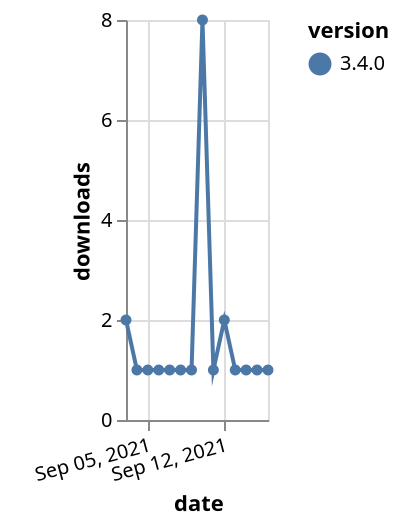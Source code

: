 {"$schema": "https://vega.github.io/schema/vega-lite/v5.json", "description": "A simple bar chart with embedded data.", "data": {"values": [{"date": "2021-09-03", "total": 503, "delta": 2, "version": "3.4.0"}, {"date": "2021-09-04", "total": 504, "delta": 1, "version": "3.4.0"}, {"date": "2021-09-05", "total": 505, "delta": 1, "version": "3.4.0"}, {"date": "2021-09-06", "total": 506, "delta": 1, "version": "3.4.0"}, {"date": "2021-09-07", "total": 507, "delta": 1, "version": "3.4.0"}, {"date": "2021-09-08", "total": 508, "delta": 1, "version": "3.4.0"}, {"date": "2021-09-09", "total": 509, "delta": 1, "version": "3.4.0"}, {"date": "2021-09-10", "total": 517, "delta": 8, "version": "3.4.0"}, {"date": "2021-09-11", "total": 518, "delta": 1, "version": "3.4.0"}, {"date": "2021-09-12", "total": 520, "delta": 2, "version": "3.4.0"}, {"date": "2021-09-13", "total": 521, "delta": 1, "version": "3.4.0"}, {"date": "2021-09-14", "total": 522, "delta": 1, "version": "3.4.0"}, {"date": "2021-09-15", "total": 523, "delta": 1, "version": "3.4.0"}, {"date": "2021-09-16", "total": 524, "delta": 1, "version": "3.4.0"}]}, "width": "container", "mark": {"type": "line", "point": {"filled": true}}, "encoding": {"x": {"field": "date", "type": "temporal", "timeUnit": "yearmonthdate", "title": "date", "axis": {"labelAngle": -15}}, "y": {"field": "delta", "type": "quantitative", "title": "downloads"}, "color": {"field": "version", "type": "nominal"}, "tooltip": {"field": "delta"}}}